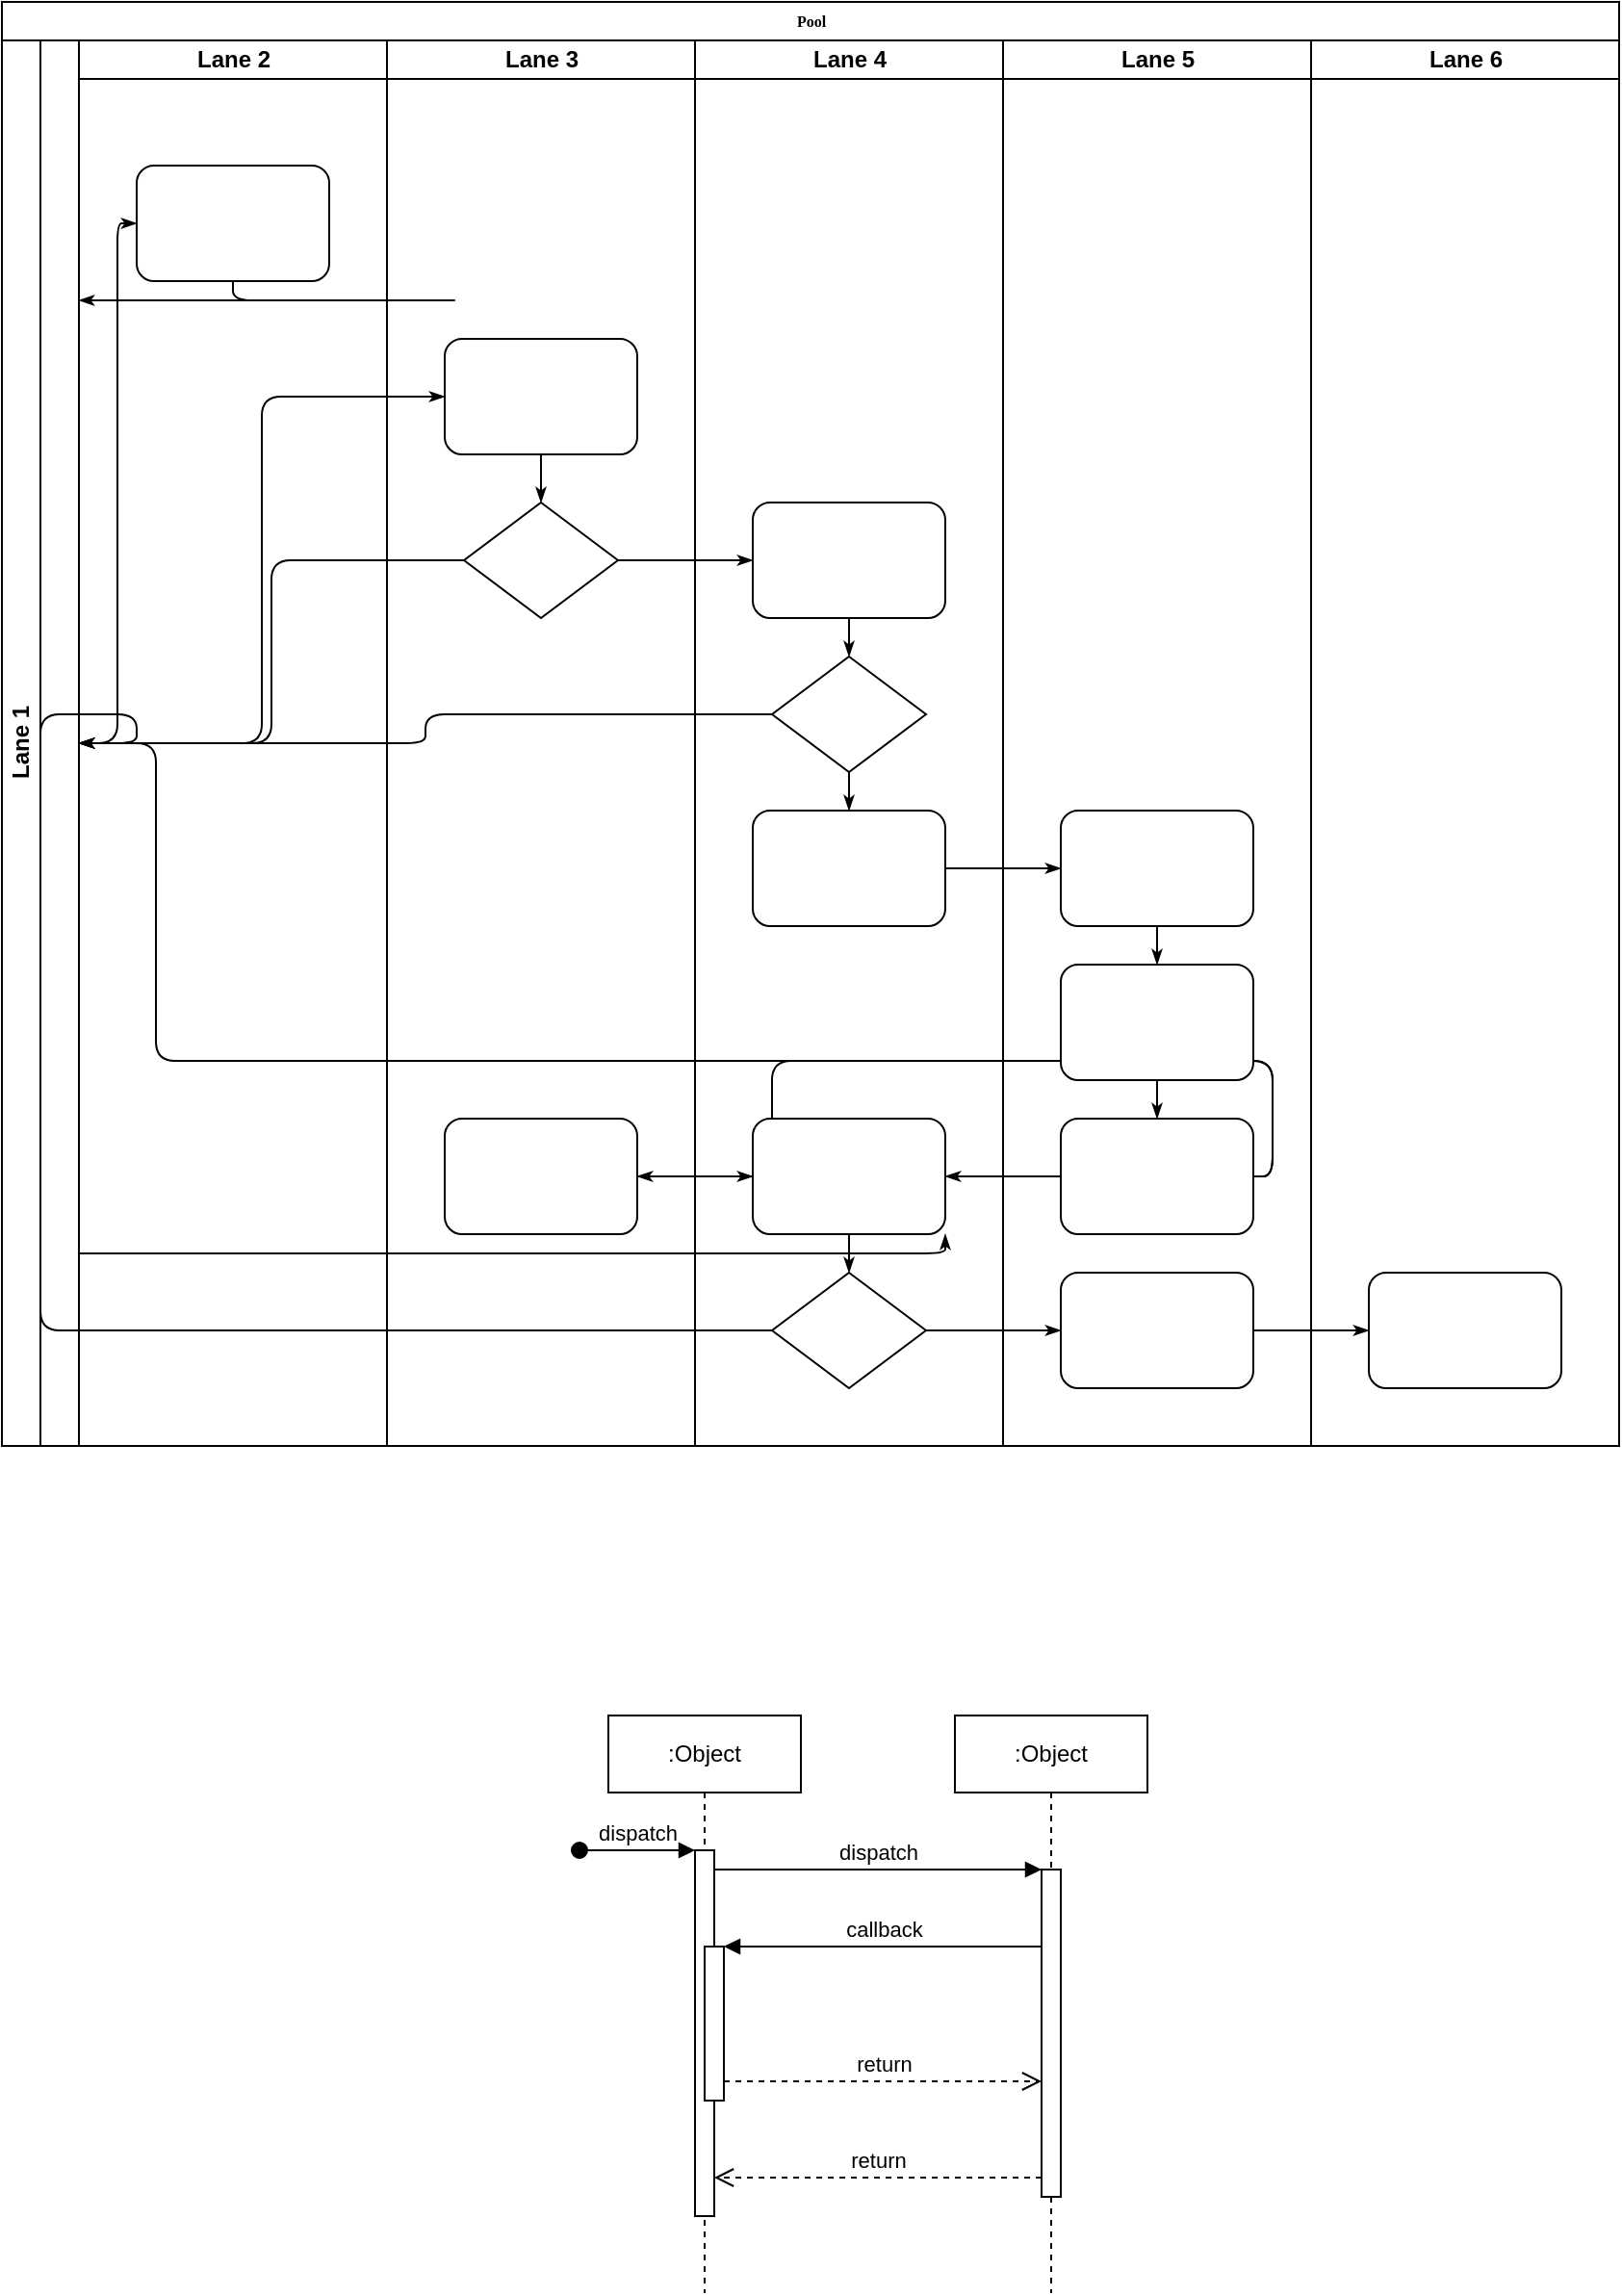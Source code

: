 <mxfile version="21.6.8" type="github">
  <diagram name="Page-1" id="uYZwgpSrCl1AbV22iKYU">
    <mxGraphModel dx="1434" dy="758" grid="1" gridSize="10" guides="1" tooltips="1" connect="1" arrows="1" fold="1" page="1" pageScale="1" pageWidth="1654" pageHeight="2336" math="0" shadow="0">
      <root>
        <mxCell id="0" />
        <mxCell id="1" parent="0" />
        <mxCell id="DXRxuqhWDTDYT6WPdfsn-1" value="Pool" style="swimlane;html=1;childLayout=stackLayout;startSize=20;rounded=0;shadow=0;labelBackgroundColor=none;strokeWidth=1;fontFamily=Verdana;fontSize=8;align=center;" parent="1" vertex="1">
          <mxGeometry x="30" y="50" width="840" height="750" as="geometry" />
        </mxCell>
        <mxCell id="DXRxuqhWDTDYT6WPdfsn-2" value="Lane 1" style="swimlane;html=1;startSize=20;" parent="DXRxuqhWDTDYT6WPdfsn-1" vertex="1" collapsed="1">
          <mxGeometry y="20" width="40" height="730" as="geometry">
            <mxRectangle y="20" width="160" height="730" as="alternateBounds" />
          </mxGeometry>
        </mxCell>
        <mxCell id="DXRxuqhWDTDYT6WPdfsn-3" value="" style="rounded=1;whiteSpace=wrap;html=1;shadow=0;labelBackgroundColor=none;strokeWidth=1;fontFamily=Verdana;fontSize=8;align=center;" parent="DXRxuqhWDTDYT6WPdfsn-2" vertex="1">
          <mxGeometry x="20" y="65" width="100" height="60" as="geometry" />
        </mxCell>
        <mxCell id="DXRxuqhWDTDYT6WPdfsn-4" value="" style="rounded=1;whiteSpace=wrap;html=1;shadow=0;labelBackgroundColor=none;strokeWidth=1;fontFamily=Verdana;fontSize=8;align=center;" parent="DXRxuqhWDTDYT6WPdfsn-2" vertex="1">
          <mxGeometry x="20" y="155" width="100" height="60" as="geometry" />
        </mxCell>
        <mxCell id="DXRxuqhWDTDYT6WPdfsn-5" value="" style="rounded=1;whiteSpace=wrap;html=1;shadow=0;labelBackgroundColor=none;strokeWidth=1;fontFamily=Verdana;fontSize=8;align=center;" parent="DXRxuqhWDTDYT6WPdfsn-2" vertex="1">
          <mxGeometry x="30" y="560" width="100" height="60" as="geometry" />
        </mxCell>
        <mxCell id="DXRxuqhWDTDYT6WPdfsn-6" style="edgeStyle=orthogonalEdgeStyle;rounded=1;html=1;labelBackgroundColor=none;startArrow=none;startFill=0;startSize=5;endArrow=classicThin;endFill=1;endSize=5;jettySize=auto;orthogonalLoop=1;strokeWidth=1;fontFamily=Verdana;fontSize=8" parent="DXRxuqhWDTDYT6WPdfsn-1" source="DXRxuqhWDTDYT6WPdfsn-3" target="DXRxuqhWDTDYT6WPdfsn-22" edge="1">
          <mxGeometry relative="1" as="geometry" />
        </mxCell>
        <mxCell id="DXRxuqhWDTDYT6WPdfsn-7" style="edgeStyle=orthogonalEdgeStyle;rounded=1;html=1;labelBackgroundColor=none;startArrow=none;startFill=0;startSize=5;endArrow=classicThin;endFill=1;endSize=5;jettySize=auto;orthogonalLoop=1;strokeWidth=1;fontFamily=Verdana;fontSize=8" parent="DXRxuqhWDTDYT6WPdfsn-1" source="DXRxuqhWDTDYT6WPdfsn-22" target="DXRxuqhWDTDYT6WPdfsn-4" edge="1">
          <mxGeometry relative="1" as="geometry">
            <Array as="points">
              <mxPoint x="240" y="155" />
              <mxPoint x="70" y="155" />
            </Array>
          </mxGeometry>
        </mxCell>
        <mxCell id="DXRxuqhWDTDYT6WPdfsn-8" style="edgeStyle=orthogonalEdgeStyle;rounded=1;html=1;labelBackgroundColor=none;startArrow=none;startFill=0;startSize=5;endArrow=classicThin;endFill=1;endSize=5;jettySize=auto;orthogonalLoop=1;strokeWidth=1;fontFamily=Verdana;fontSize=8" parent="DXRxuqhWDTDYT6WPdfsn-1" source="DXRxuqhWDTDYT6WPdfsn-4" target="DXRxuqhWDTDYT6WPdfsn-24" edge="1">
          <mxGeometry relative="1" as="geometry" />
        </mxCell>
        <mxCell id="DXRxuqhWDTDYT6WPdfsn-9" style="edgeStyle=orthogonalEdgeStyle;rounded=1;html=1;labelBackgroundColor=none;startArrow=none;startFill=0;startSize=5;endArrow=classicThin;endFill=1;endSize=5;jettySize=auto;orthogonalLoop=1;strokeWidth=1;fontFamily=Verdana;fontSize=8" parent="DXRxuqhWDTDYT6WPdfsn-1" source="DXRxuqhWDTDYT6WPdfsn-25" target="DXRxuqhWDTDYT6WPdfsn-4" edge="1">
          <mxGeometry relative="1" as="geometry" />
        </mxCell>
        <mxCell id="DXRxuqhWDTDYT6WPdfsn-10" style="edgeStyle=orthogonalEdgeStyle;rounded=1;html=1;labelBackgroundColor=none;startArrow=none;startFill=0;startSize=5;endArrow=classicThin;endFill=1;endSize=5;jettySize=auto;orthogonalLoop=1;strokeWidth=1;fontFamily=Verdana;fontSize=8" parent="DXRxuqhWDTDYT6WPdfsn-1" source="DXRxuqhWDTDYT6WPdfsn-30" target="DXRxuqhWDTDYT6WPdfsn-4" edge="1">
          <mxGeometry relative="1" as="geometry" />
        </mxCell>
        <mxCell id="DXRxuqhWDTDYT6WPdfsn-11" style="edgeStyle=orthogonalEdgeStyle;rounded=1;html=1;labelBackgroundColor=none;startArrow=none;startFill=0;startSize=5;endArrow=classicThin;endFill=1;endSize=5;jettySize=auto;orthogonalLoop=1;strokeWidth=1;fontFamily=Verdana;fontSize=8" parent="DXRxuqhWDTDYT6WPdfsn-1" source="DXRxuqhWDTDYT6WPdfsn-33" target="DXRxuqhWDTDYT6WPdfsn-4" edge="1">
          <mxGeometry relative="1" as="geometry">
            <Array as="points">
              <mxPoint x="20" y="690" />
              <mxPoint x="20" y="370" />
              <mxPoint x="70" y="370" />
            </Array>
          </mxGeometry>
        </mxCell>
        <mxCell id="DXRxuqhWDTDYT6WPdfsn-12" style="edgeStyle=orthogonalEdgeStyle;rounded=1;html=1;labelBackgroundColor=none;startArrow=none;startFill=0;startSize=5;endArrow=classicThin;endFill=1;endSize=5;jettySize=auto;orthogonalLoop=1;strokeWidth=1;fontFamily=Verdana;fontSize=8" parent="DXRxuqhWDTDYT6WPdfsn-1" source="DXRxuqhWDTDYT6WPdfsn-25" target="DXRxuqhWDTDYT6WPdfsn-29" edge="1">
          <mxGeometry relative="1" as="geometry" />
        </mxCell>
        <mxCell id="DXRxuqhWDTDYT6WPdfsn-13" style="edgeStyle=orthogonalEdgeStyle;rounded=1;html=1;labelBackgroundColor=none;startArrow=none;startFill=0;startSize=5;endArrow=classicThin;endFill=1;endSize=5;jettySize=auto;orthogonalLoop=1;strokeWidth=1;fontFamily=Verdana;fontSize=8" parent="DXRxuqhWDTDYT6WPdfsn-1" source="DXRxuqhWDTDYT6WPdfsn-33" target="DXRxuqhWDTDYT6WPdfsn-41" edge="1">
          <mxGeometry relative="1" as="geometry" />
        </mxCell>
        <mxCell id="DXRxuqhWDTDYT6WPdfsn-14" style="edgeStyle=orthogonalEdgeStyle;rounded=1;html=1;labelBackgroundColor=none;startArrow=none;startFill=0;startSize=5;endArrow=classicThin;endFill=1;endSize=5;jettySize=auto;orthogonalLoop=1;strokeWidth=1;fontFamily=Verdana;fontSize=8" parent="DXRxuqhWDTDYT6WPdfsn-1" source="DXRxuqhWDTDYT6WPdfsn-41" target="DXRxuqhWDTDYT6WPdfsn-45" edge="1">
          <mxGeometry relative="1" as="geometry" />
        </mxCell>
        <mxCell id="DXRxuqhWDTDYT6WPdfsn-15" style="edgeStyle=orthogonalEdgeStyle;rounded=1;html=1;labelBackgroundColor=none;startArrow=none;startFill=0;startSize=5;endArrow=classicThin;endFill=1;endSize=5;jettySize=auto;orthogonalLoop=1;strokeWidth=1;fontFamily=Verdana;fontSize=8" parent="DXRxuqhWDTDYT6WPdfsn-1" source="DXRxuqhWDTDYT6WPdfsn-31" target="DXRxuqhWDTDYT6WPdfsn-38" edge="1">
          <mxGeometry relative="1" as="geometry" />
        </mxCell>
        <mxCell id="DXRxuqhWDTDYT6WPdfsn-16" style="edgeStyle=orthogonalEdgeStyle;rounded=1;html=1;labelBackgroundColor=none;startArrow=none;startFill=0;startSize=5;endArrow=classicThin;endFill=1;endSize=5;jettySize=auto;orthogonalLoop=1;strokeWidth=1;fontFamily=Verdana;fontSize=8" parent="DXRxuqhWDTDYT6WPdfsn-1" source="DXRxuqhWDTDYT6WPdfsn-40" target="DXRxuqhWDTDYT6WPdfsn-26" edge="1">
          <mxGeometry relative="1" as="geometry">
            <Array as="points">
              <mxPoint x="660" y="610" />
              <mxPoint x="660" y="550" />
              <mxPoint x="400" y="550" />
            </Array>
          </mxGeometry>
        </mxCell>
        <mxCell id="DXRxuqhWDTDYT6WPdfsn-17" style="edgeStyle=orthogonalEdgeStyle;rounded=1;html=1;labelBackgroundColor=none;startArrow=none;startFill=0;startSize=5;endArrow=classicThin;endFill=1;endSize=5;jettySize=auto;orthogonalLoop=1;strokeColor=#000000;strokeWidth=1;fontFamily=Verdana;fontSize=8;fontColor=#000000;" parent="DXRxuqhWDTDYT6WPdfsn-1" source="DXRxuqhWDTDYT6WPdfsn-40" target="DXRxuqhWDTDYT6WPdfsn-32" edge="1">
          <mxGeometry relative="1" as="geometry" />
        </mxCell>
        <mxCell id="DXRxuqhWDTDYT6WPdfsn-18" style="edgeStyle=orthogonalEdgeStyle;rounded=1;html=1;labelBackgroundColor=none;startArrow=none;startFill=0;startSize=5;endArrow=classicThin;endFill=1;endSize=5;jettySize=auto;orthogonalLoop=1;strokeWidth=1;fontFamily=Verdana;fontSize=8" parent="DXRxuqhWDTDYT6WPdfsn-1" source="DXRxuqhWDTDYT6WPdfsn-40" target="DXRxuqhWDTDYT6WPdfsn-5" edge="1">
          <mxGeometry relative="1" as="geometry">
            <Array as="points">
              <mxPoint x="660" y="610" />
              <mxPoint x="660" y="550" />
              <mxPoint x="80" y="550" />
            </Array>
          </mxGeometry>
        </mxCell>
        <mxCell id="DXRxuqhWDTDYT6WPdfsn-19" style="edgeStyle=orthogonalEdgeStyle;rounded=1;html=1;labelBackgroundColor=none;startArrow=none;startFill=0;startSize=5;endArrow=classicThin;endFill=1;endSize=5;jettySize=auto;orthogonalLoop=1;strokeWidth=1;fontFamily=Verdana;fontSize=8" parent="DXRxuqhWDTDYT6WPdfsn-1" source="DXRxuqhWDTDYT6WPdfsn-5" target="DXRxuqhWDTDYT6WPdfsn-32" edge="1">
          <mxGeometry relative="1" as="geometry">
            <Array as="points">
              <mxPoint x="80" y="650" />
              <mxPoint x="490" y="650" />
              <mxPoint x="490" y="610" />
            </Array>
          </mxGeometry>
        </mxCell>
        <mxCell id="DXRxuqhWDTDYT6WPdfsn-20" style="edgeStyle=orthogonalEdgeStyle;rounded=1;html=1;labelBackgroundColor=none;startArrow=none;startFill=0;startSize=5;endArrow=classicThin;endFill=1;endSize=5;jettySize=auto;orthogonalLoop=1;strokeWidth=1;fontFamily=Verdana;fontSize=8" parent="DXRxuqhWDTDYT6WPdfsn-1" source="DXRxuqhWDTDYT6WPdfsn-26" target="DXRxuqhWDTDYT6WPdfsn-32" edge="1">
          <mxGeometry relative="1" as="geometry" />
        </mxCell>
        <mxCell id="DXRxuqhWDTDYT6WPdfsn-21" value="Lane 2" style="swimlane;html=1;startSize=20;" parent="DXRxuqhWDTDYT6WPdfsn-1" vertex="1">
          <mxGeometry x="40" y="20" width="160" height="730" as="geometry" />
        </mxCell>
        <mxCell id="DXRxuqhWDTDYT6WPdfsn-22" value="" style="rounded=1;whiteSpace=wrap;html=1;shadow=0;labelBackgroundColor=none;strokeWidth=1;fontFamily=Verdana;fontSize=8;align=center;" parent="DXRxuqhWDTDYT6WPdfsn-21" vertex="1">
          <mxGeometry x="30" y="65" width="100" height="60" as="geometry" />
        </mxCell>
        <mxCell id="DXRxuqhWDTDYT6WPdfsn-23" value="Lane 3" style="swimlane;html=1;startSize=20;" parent="DXRxuqhWDTDYT6WPdfsn-1" vertex="1">
          <mxGeometry x="200" y="20" width="160" height="730" as="geometry" />
        </mxCell>
        <mxCell id="DXRxuqhWDTDYT6WPdfsn-24" value="" style="rounded=1;whiteSpace=wrap;html=1;shadow=0;labelBackgroundColor=none;strokeWidth=1;fontFamily=Verdana;fontSize=8;align=center;" parent="DXRxuqhWDTDYT6WPdfsn-23" vertex="1">
          <mxGeometry x="30" y="155" width="100" height="60" as="geometry" />
        </mxCell>
        <mxCell id="DXRxuqhWDTDYT6WPdfsn-25" value="" style="rhombus;whiteSpace=wrap;html=1;rounded=0;shadow=0;labelBackgroundColor=none;strokeWidth=1;fontFamily=Verdana;fontSize=8;align=center;" parent="DXRxuqhWDTDYT6WPdfsn-23" vertex="1">
          <mxGeometry x="40" y="240" width="80" height="60" as="geometry" />
        </mxCell>
        <mxCell id="DXRxuqhWDTDYT6WPdfsn-26" value="" style="rounded=1;whiteSpace=wrap;html=1;shadow=0;labelBackgroundColor=none;strokeWidth=1;fontFamily=Verdana;fontSize=8;align=center;" parent="DXRxuqhWDTDYT6WPdfsn-23" vertex="1">
          <mxGeometry x="30" y="560" width="100" height="60" as="geometry" />
        </mxCell>
        <mxCell id="DXRxuqhWDTDYT6WPdfsn-27" style="edgeStyle=orthogonalEdgeStyle;rounded=1;html=1;labelBackgroundColor=none;startArrow=none;startFill=0;startSize=5;endArrow=classicThin;endFill=1;endSize=5;jettySize=auto;orthogonalLoop=1;strokeWidth=1;fontFamily=Verdana;fontSize=8" parent="DXRxuqhWDTDYT6WPdfsn-23" source="DXRxuqhWDTDYT6WPdfsn-24" target="DXRxuqhWDTDYT6WPdfsn-25" edge="1">
          <mxGeometry relative="1" as="geometry" />
        </mxCell>
        <mxCell id="DXRxuqhWDTDYT6WPdfsn-28" value="Lane 4" style="swimlane;html=1;startSize=20;" parent="DXRxuqhWDTDYT6WPdfsn-1" vertex="1">
          <mxGeometry x="360" y="20" width="160" height="730" as="geometry" />
        </mxCell>
        <mxCell id="DXRxuqhWDTDYT6WPdfsn-29" value="" style="rounded=1;whiteSpace=wrap;html=1;shadow=0;labelBackgroundColor=none;strokeWidth=1;fontFamily=Verdana;fontSize=8;align=center;" parent="DXRxuqhWDTDYT6WPdfsn-28" vertex="1">
          <mxGeometry x="30" y="240" width="100" height="60" as="geometry" />
        </mxCell>
        <mxCell id="DXRxuqhWDTDYT6WPdfsn-30" value="" style="rhombus;whiteSpace=wrap;html=1;rounded=0;shadow=0;labelBackgroundColor=none;strokeWidth=1;fontFamily=Verdana;fontSize=8;align=center;" parent="DXRxuqhWDTDYT6WPdfsn-28" vertex="1">
          <mxGeometry x="40" y="320" width="80" height="60" as="geometry" />
        </mxCell>
        <mxCell id="DXRxuqhWDTDYT6WPdfsn-31" value="" style="rounded=1;whiteSpace=wrap;html=1;shadow=0;labelBackgroundColor=none;strokeWidth=1;fontFamily=Verdana;fontSize=8;align=center;" parent="DXRxuqhWDTDYT6WPdfsn-28" vertex="1">
          <mxGeometry x="30" y="400" width="100" height="60" as="geometry" />
        </mxCell>
        <mxCell id="DXRxuqhWDTDYT6WPdfsn-32" value="" style="rounded=1;whiteSpace=wrap;html=1;shadow=0;labelBackgroundColor=none;strokeWidth=1;fontFamily=Verdana;fontSize=8;align=center;" parent="DXRxuqhWDTDYT6WPdfsn-28" vertex="1">
          <mxGeometry x="30" y="560" width="100" height="60" as="geometry" />
        </mxCell>
        <mxCell id="DXRxuqhWDTDYT6WPdfsn-33" value="" style="rhombus;whiteSpace=wrap;html=1;rounded=0;shadow=0;labelBackgroundColor=none;strokeWidth=1;fontFamily=Verdana;fontSize=8;align=center;" parent="DXRxuqhWDTDYT6WPdfsn-28" vertex="1">
          <mxGeometry x="40" y="640" width="80" height="60" as="geometry" />
        </mxCell>
        <mxCell id="DXRxuqhWDTDYT6WPdfsn-34" style="edgeStyle=orthogonalEdgeStyle;rounded=1;html=1;labelBackgroundColor=none;startArrow=none;startFill=0;startSize=5;endArrow=classicThin;endFill=1;endSize=5;jettySize=auto;orthogonalLoop=1;strokeColor=#000000;strokeWidth=1;fontFamily=Verdana;fontSize=8;fontColor=#000000;" parent="DXRxuqhWDTDYT6WPdfsn-28" source="DXRxuqhWDTDYT6WPdfsn-29" target="DXRxuqhWDTDYT6WPdfsn-30" edge="1">
          <mxGeometry relative="1" as="geometry" />
        </mxCell>
        <mxCell id="DXRxuqhWDTDYT6WPdfsn-35" style="edgeStyle=orthogonalEdgeStyle;rounded=1;html=1;labelBackgroundColor=none;startArrow=none;startFill=0;startSize=5;endArrow=classicThin;endFill=1;endSize=5;jettySize=auto;orthogonalLoop=1;strokeWidth=1;fontFamily=Verdana;fontSize=8" parent="DXRxuqhWDTDYT6WPdfsn-28" source="DXRxuqhWDTDYT6WPdfsn-30" target="DXRxuqhWDTDYT6WPdfsn-31" edge="1">
          <mxGeometry relative="1" as="geometry" />
        </mxCell>
        <mxCell id="DXRxuqhWDTDYT6WPdfsn-36" style="edgeStyle=orthogonalEdgeStyle;rounded=1;html=1;labelBackgroundColor=none;startArrow=none;startFill=0;startSize=5;endArrow=classicThin;endFill=1;endSize=5;jettySize=auto;orthogonalLoop=1;strokeWidth=1;fontFamily=Verdana;fontSize=8" parent="DXRxuqhWDTDYT6WPdfsn-28" source="DXRxuqhWDTDYT6WPdfsn-32" target="DXRxuqhWDTDYT6WPdfsn-33" edge="1">
          <mxGeometry relative="1" as="geometry" />
        </mxCell>
        <mxCell id="DXRxuqhWDTDYT6WPdfsn-37" value="Lane 5" style="swimlane;html=1;startSize=20;" parent="DXRxuqhWDTDYT6WPdfsn-1" vertex="1">
          <mxGeometry x="520" y="20" width="160" height="730" as="geometry" />
        </mxCell>
        <mxCell id="DXRxuqhWDTDYT6WPdfsn-38" value="" style="rounded=1;whiteSpace=wrap;html=1;shadow=0;labelBackgroundColor=none;strokeWidth=1;fontFamily=Verdana;fontSize=8;align=center;" parent="DXRxuqhWDTDYT6WPdfsn-37" vertex="1">
          <mxGeometry x="30" y="400" width="100" height="60" as="geometry" />
        </mxCell>
        <mxCell id="DXRxuqhWDTDYT6WPdfsn-39" value="" style="rounded=1;whiteSpace=wrap;html=1;shadow=0;labelBackgroundColor=none;strokeWidth=1;fontFamily=Verdana;fontSize=8;align=center;" parent="DXRxuqhWDTDYT6WPdfsn-37" vertex="1">
          <mxGeometry x="30" y="480" width="100" height="60" as="geometry" />
        </mxCell>
        <mxCell id="DXRxuqhWDTDYT6WPdfsn-40" value="" style="rounded=1;whiteSpace=wrap;html=1;shadow=0;labelBackgroundColor=none;strokeWidth=1;fontFamily=Verdana;fontSize=8;align=center;" parent="DXRxuqhWDTDYT6WPdfsn-37" vertex="1">
          <mxGeometry x="30" y="560" width="100" height="60" as="geometry" />
        </mxCell>
        <mxCell id="DXRxuqhWDTDYT6WPdfsn-41" value="" style="rounded=1;whiteSpace=wrap;html=1;shadow=0;labelBackgroundColor=none;strokeWidth=1;fontFamily=Verdana;fontSize=8;align=center;" parent="DXRxuqhWDTDYT6WPdfsn-37" vertex="1">
          <mxGeometry x="30" y="640" width="100" height="60" as="geometry" />
        </mxCell>
        <mxCell id="DXRxuqhWDTDYT6WPdfsn-42" style="edgeStyle=orthogonalEdgeStyle;rounded=1;html=1;labelBackgroundColor=none;startArrow=none;startFill=0;startSize=5;endArrow=classicThin;endFill=1;endSize=5;jettySize=auto;orthogonalLoop=1;strokeWidth=1;fontFamily=Verdana;fontSize=8" parent="DXRxuqhWDTDYT6WPdfsn-37" source="DXRxuqhWDTDYT6WPdfsn-38" target="DXRxuqhWDTDYT6WPdfsn-39" edge="1">
          <mxGeometry relative="1" as="geometry" />
        </mxCell>
        <mxCell id="DXRxuqhWDTDYT6WPdfsn-43" style="edgeStyle=orthogonalEdgeStyle;rounded=1;html=1;labelBackgroundColor=none;startArrow=none;startFill=0;startSize=5;endArrow=classicThin;endFill=1;endSize=5;jettySize=auto;orthogonalLoop=1;strokeWidth=1;fontFamily=Verdana;fontSize=8" parent="DXRxuqhWDTDYT6WPdfsn-37" source="DXRxuqhWDTDYT6WPdfsn-39" target="DXRxuqhWDTDYT6WPdfsn-40" edge="1">
          <mxGeometry relative="1" as="geometry" />
        </mxCell>
        <mxCell id="DXRxuqhWDTDYT6WPdfsn-44" value="Lane 6" style="swimlane;html=1;startSize=20;" parent="DXRxuqhWDTDYT6WPdfsn-1" vertex="1">
          <mxGeometry x="680" y="20" width="160" height="730" as="geometry" />
        </mxCell>
        <mxCell id="DXRxuqhWDTDYT6WPdfsn-45" value="" style="rounded=1;whiteSpace=wrap;html=1;shadow=0;labelBackgroundColor=none;strokeWidth=1;fontFamily=Verdana;fontSize=8;align=center;" parent="DXRxuqhWDTDYT6WPdfsn-44" vertex="1">
          <mxGeometry x="30" y="640" width="100" height="60" as="geometry" />
        </mxCell>
        <mxCell id="DXRxuqhWDTDYT6WPdfsn-46" value=":Object" style="shape=umlLifeline;perimeter=lifelinePerimeter;whiteSpace=wrap;html=1;container=0;dropTarget=0;collapsible=0;recursiveResize=0;outlineConnect=0;portConstraint=eastwest;newEdgeStyle={&quot;edgeStyle&quot;:&quot;elbowEdgeStyle&quot;,&quot;elbow&quot;:&quot;vertical&quot;,&quot;curved&quot;:0,&quot;rounded&quot;:0};" parent="1" vertex="1">
          <mxGeometry x="345" y="940" width="100" height="300" as="geometry" />
        </mxCell>
        <mxCell id="DXRxuqhWDTDYT6WPdfsn-47" value="" style="html=1;points=[];perimeter=orthogonalPerimeter;outlineConnect=0;targetShapes=umlLifeline;portConstraint=eastwest;newEdgeStyle={&quot;edgeStyle&quot;:&quot;elbowEdgeStyle&quot;,&quot;elbow&quot;:&quot;vertical&quot;,&quot;curved&quot;:0,&quot;rounded&quot;:0};" parent="DXRxuqhWDTDYT6WPdfsn-46" vertex="1">
          <mxGeometry x="45" y="70" width="10" height="190" as="geometry" />
        </mxCell>
        <mxCell id="DXRxuqhWDTDYT6WPdfsn-48" value="dispatch" style="html=1;verticalAlign=bottom;startArrow=oval;endArrow=block;startSize=8;edgeStyle=elbowEdgeStyle;elbow=vertical;curved=0;rounded=0;" parent="DXRxuqhWDTDYT6WPdfsn-46" target="DXRxuqhWDTDYT6WPdfsn-47" edge="1">
          <mxGeometry relative="1" as="geometry">
            <mxPoint x="-15" y="70" as="sourcePoint" />
          </mxGeometry>
        </mxCell>
        <mxCell id="DXRxuqhWDTDYT6WPdfsn-49" value="" style="html=1;points=[];perimeter=orthogonalPerimeter;outlineConnect=0;targetShapes=umlLifeline;portConstraint=eastwest;newEdgeStyle={&quot;edgeStyle&quot;:&quot;elbowEdgeStyle&quot;,&quot;elbow&quot;:&quot;vertical&quot;,&quot;curved&quot;:0,&quot;rounded&quot;:0};" parent="DXRxuqhWDTDYT6WPdfsn-46" vertex="1">
          <mxGeometry x="50" y="120" width="10" height="80" as="geometry" />
        </mxCell>
        <mxCell id="DXRxuqhWDTDYT6WPdfsn-50" value=":Object" style="shape=umlLifeline;perimeter=lifelinePerimeter;whiteSpace=wrap;html=1;container=0;dropTarget=0;collapsible=0;recursiveResize=0;outlineConnect=0;portConstraint=eastwest;newEdgeStyle={&quot;edgeStyle&quot;:&quot;elbowEdgeStyle&quot;,&quot;elbow&quot;:&quot;vertical&quot;,&quot;curved&quot;:0,&quot;rounded&quot;:0};" parent="1" vertex="1">
          <mxGeometry x="525" y="940" width="100" height="300" as="geometry" />
        </mxCell>
        <mxCell id="DXRxuqhWDTDYT6WPdfsn-51" value="" style="html=1;points=[];perimeter=orthogonalPerimeter;outlineConnect=0;targetShapes=umlLifeline;portConstraint=eastwest;newEdgeStyle={&quot;edgeStyle&quot;:&quot;elbowEdgeStyle&quot;,&quot;elbow&quot;:&quot;vertical&quot;,&quot;curved&quot;:0,&quot;rounded&quot;:0};" parent="DXRxuqhWDTDYT6WPdfsn-50" vertex="1">
          <mxGeometry x="45" y="80" width="10" height="170" as="geometry" />
        </mxCell>
        <mxCell id="DXRxuqhWDTDYT6WPdfsn-52" value="dispatch" style="html=1;verticalAlign=bottom;endArrow=block;edgeStyle=elbowEdgeStyle;elbow=vertical;curved=0;rounded=0;" parent="1" source="DXRxuqhWDTDYT6WPdfsn-47" target="DXRxuqhWDTDYT6WPdfsn-51" edge="1">
          <mxGeometry relative="1" as="geometry">
            <mxPoint x="500" y="1030" as="sourcePoint" />
            <Array as="points">
              <mxPoint x="485" y="1020" />
            </Array>
          </mxGeometry>
        </mxCell>
        <mxCell id="DXRxuqhWDTDYT6WPdfsn-53" value="return" style="html=1;verticalAlign=bottom;endArrow=open;dashed=1;endSize=8;edgeStyle=elbowEdgeStyle;elbow=vertical;curved=0;rounded=0;" parent="1" source="DXRxuqhWDTDYT6WPdfsn-51" target="DXRxuqhWDTDYT6WPdfsn-47" edge="1">
          <mxGeometry relative="1" as="geometry">
            <mxPoint x="500" y="1105" as="targetPoint" />
            <Array as="points">
              <mxPoint x="495" y="1180" />
            </Array>
          </mxGeometry>
        </mxCell>
        <mxCell id="DXRxuqhWDTDYT6WPdfsn-54" value="callback" style="html=1;verticalAlign=bottom;endArrow=block;edgeStyle=elbowEdgeStyle;elbow=vertical;curved=0;rounded=0;" parent="1" source="DXRxuqhWDTDYT6WPdfsn-51" target="DXRxuqhWDTDYT6WPdfsn-49" edge="1">
          <mxGeometry relative="1" as="geometry">
            <mxPoint x="480" y="1060" as="sourcePoint" />
            <Array as="points">
              <mxPoint x="495" y="1060" />
            </Array>
          </mxGeometry>
        </mxCell>
        <mxCell id="DXRxuqhWDTDYT6WPdfsn-55" value="return" style="html=1;verticalAlign=bottom;endArrow=open;dashed=1;endSize=8;edgeStyle=elbowEdgeStyle;elbow=vertical;curved=0;rounded=0;" parent="1" source="DXRxuqhWDTDYT6WPdfsn-49" target="DXRxuqhWDTDYT6WPdfsn-51" edge="1">
          <mxGeometry relative="1" as="geometry">
            <mxPoint x="480" y="1135" as="targetPoint" />
            <Array as="points">
              <mxPoint x="485" y="1130" />
            </Array>
          </mxGeometry>
        </mxCell>
      </root>
    </mxGraphModel>
  </diagram>
</mxfile>
